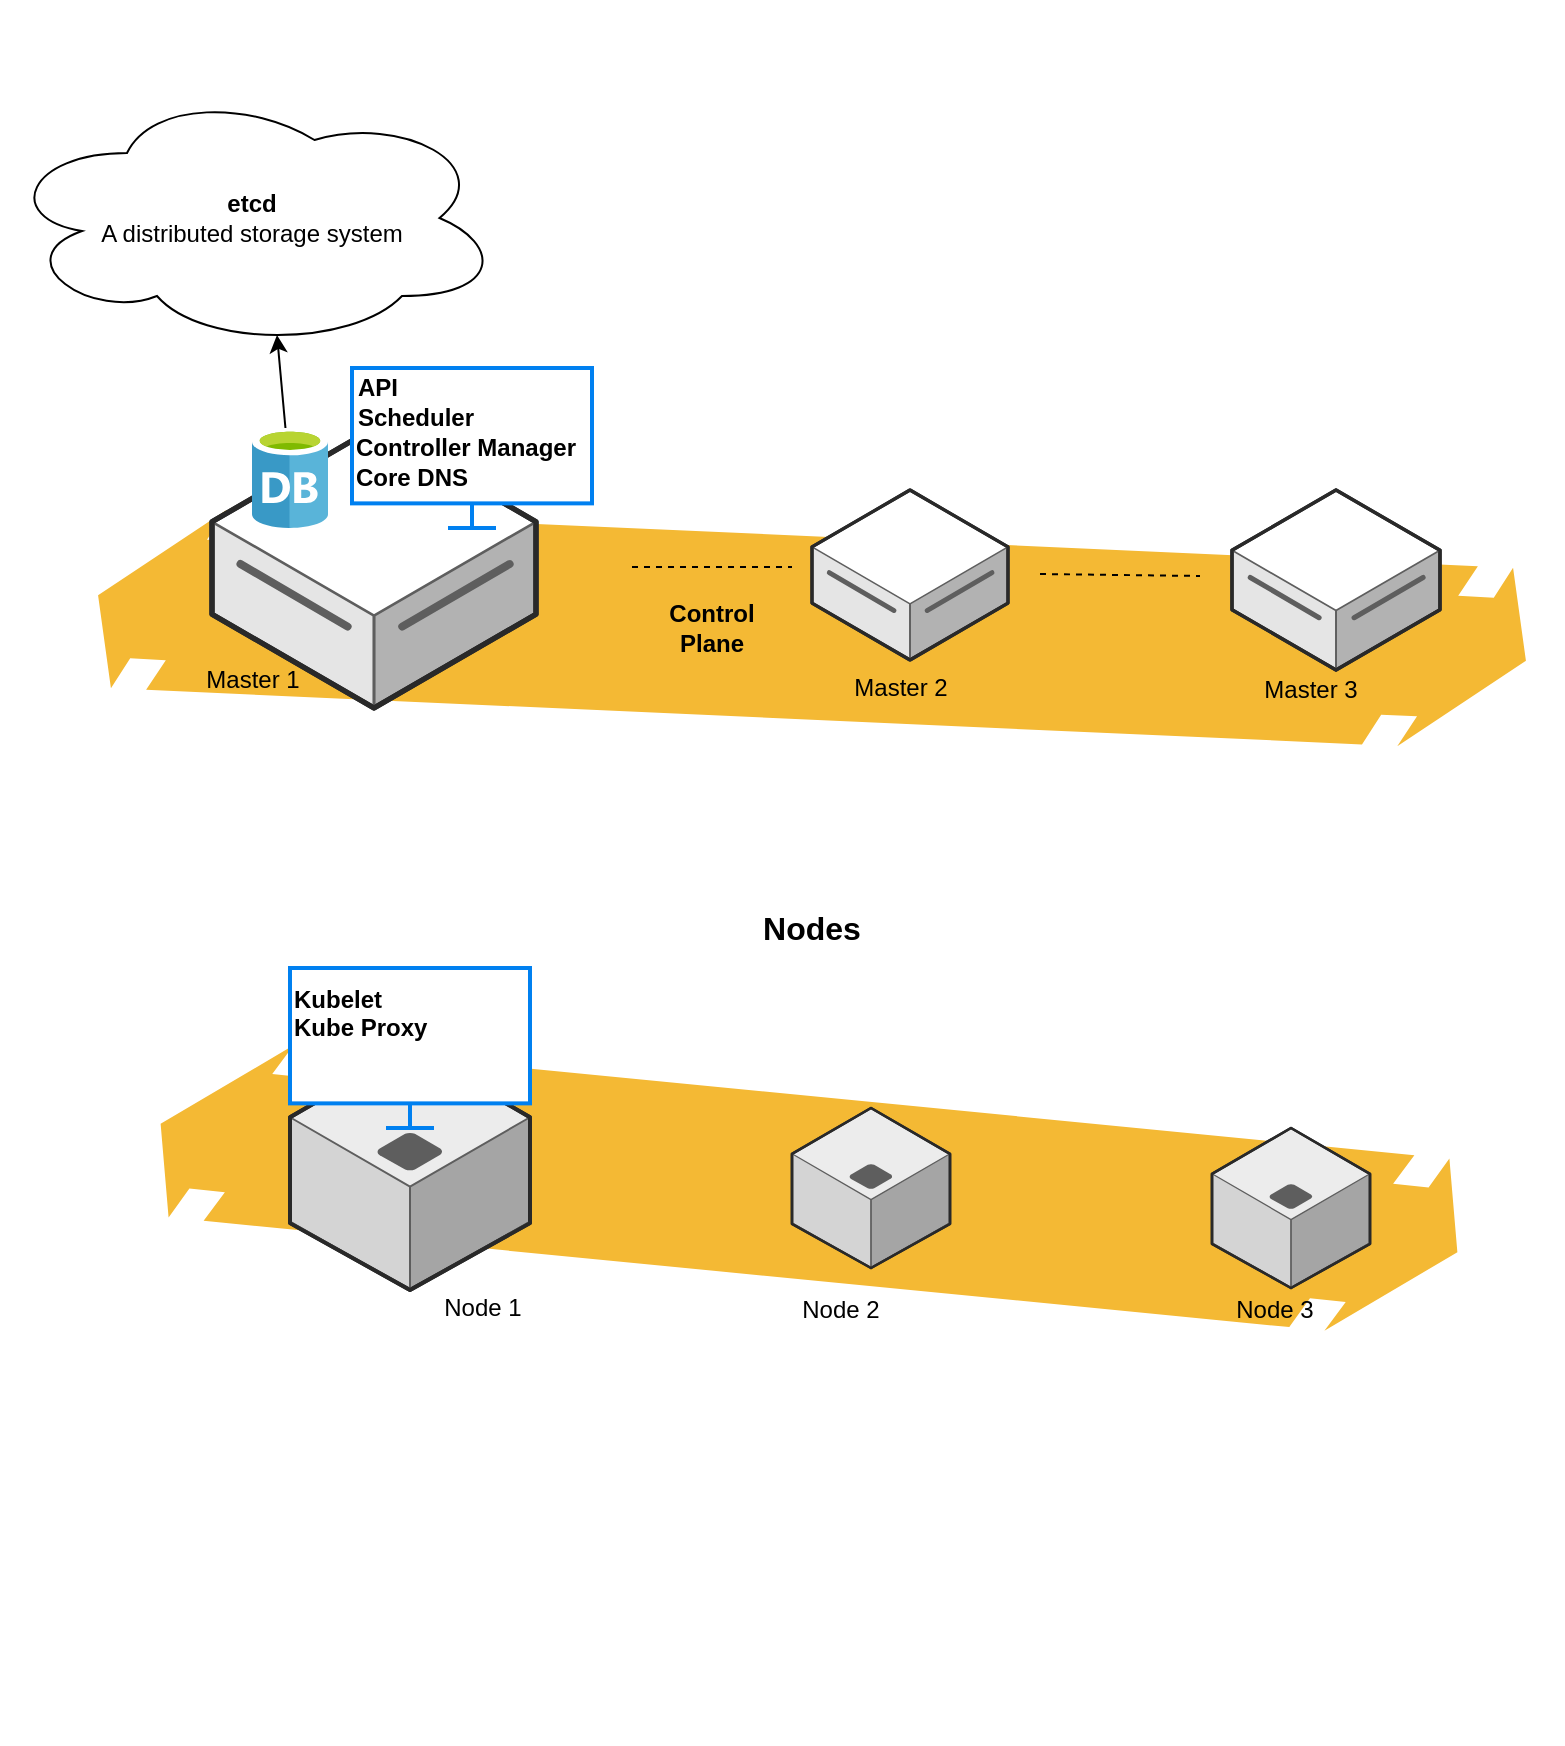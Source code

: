 <mxfile version="12.2.2" type="device" pages="1"><diagram id="Ls5wltKooMMXAgctBHnE" name="Page-1"><mxGraphModel dx="854" dy="1659" grid="1" gridSize="10" guides="1" tooltips="1" connect="1" arrows="1" fold="1" page="1" pageScale="1" pageWidth="827" pageHeight="1169" background="none" math="0" shadow="0"><root><mxCell id="0"/><mxCell id="1" parent="0"/><mxCell id="lqUvk5dMH3AsMVFtjfV9-41" value="" style="verticalLabelPosition=bottom;html=1;verticalAlign=top;strokeWidth=1;align=center;outlineConnect=0;dashed=0;outlineConnect=0;shape=mxgraph.aws3d.flatDoubleEdge;fillColor=#000000;aspect=fixed;rotation=-24;" parent="1" vertex="1"><mxGeometry x="110" y="420" width="597" height="340" as="geometry"/></mxCell><mxCell id="lqUvk5dMH3AsMVFtjfV9-23" value="" style="verticalLabelPosition=bottom;html=1;verticalAlign=top;strokeWidth=1;align=center;outlineConnect=0;dashed=0;outlineConnect=0;shape=mxgraph.aws3d.flatDoubleEdge;fillColor=#000000;aspect=fixed;rotation=-27;" parent="1" vertex="1"><mxGeometry x="84" y="124.5" width="652" height="371" as="geometry"/></mxCell><mxCell id="lqUvk5dMH3AsMVFtjfV9-3" value="" style="verticalLabelPosition=bottom;html=1;verticalAlign=top;strokeWidth=1;align=center;outlineConnect=0;dashed=0;outlineConnect=0;shape=mxgraph.aws3d.dataServer;strokeColor=#5E5E5E;aspect=fixed;" parent="1" vertex="1"><mxGeometry x="110" y="210" width="162" height="140" as="geometry"/></mxCell><mxCell id="lqUvk5dMH3AsMVFtjfV9-4" value="" style="verticalLabelPosition=bottom;html=1;verticalAlign=top;strokeWidth=1;align=center;outlineConnect=0;dashed=0;outlineConnect=0;shape=mxgraph.aws3d.dataServer;strokeColor=#5E5E5E;aspect=fixed;" parent="1" vertex="1"><mxGeometry x="410" y="241" width="98" height="85" as="geometry"/></mxCell><mxCell id="lqUvk5dMH3AsMVFtjfV9-5" value="" style="verticalLabelPosition=bottom;html=1;verticalAlign=top;strokeWidth=1;align=center;outlineConnect=0;dashed=0;outlineConnect=0;shape=mxgraph.aws3d.dataServer;strokeColor=#5E5E5E;aspect=fixed;" parent="1" vertex="1"><mxGeometry x="620" y="241" width="104" height="90" as="geometry"/></mxCell><mxCell id="lqUvk5dMH3AsMVFtjfV9-9" value="&lt;b&gt;etcd&lt;/b&gt;&lt;br&gt;A distributed storage system" style="ellipse;shape=cloud;whiteSpace=wrap;html=1;" parent="1" vertex="1"><mxGeometry x="5" y="40" width="250" height="130" as="geometry"/></mxCell><mxCell id="lqUvk5dMH3AsMVFtjfV9-14" value="" style="endArrow=classic;html=1;entryX=0.55;entryY=0.95;entryDx=0;entryDy=0;entryPerimeter=0;" parent="1" source="lqUvk5dMH3AsMVFtjfV9-18" target="lqUvk5dMH3AsMVFtjfV9-9" edge="1"><mxGeometry width="50" height="50" relative="1" as="geometry"><mxPoint x="141.889" y="200" as="sourcePoint"/><mxPoint x="170" y="170" as="targetPoint"/><Array as="points"/></mxGeometry></mxCell><mxCell id="lqUvk5dMH3AsMVFtjfV9-18" value="" style="aspect=fixed;html=1;points=[];align=center;image;fontSize=12;image=img/lib/mscae/Database_General.svg;" parent="1" vertex="1"><mxGeometry x="130" y="210" width="38" height="50" as="geometry"/></mxCell><mxCell id="lqUvk5dMH3AsMVFtjfV9-19" value="" style="endArrow=none;dashed=1;html=1;" parent="1" edge="1"><mxGeometry width="50" height="50" relative="1" as="geometry"><mxPoint x="320" y="279.5" as="sourcePoint"/><mxPoint x="400" y="279.5" as="targetPoint"/></mxGeometry></mxCell><mxCell id="lqUvk5dMH3AsMVFtjfV9-22" value="&lt;b&gt;Control Plane&lt;/b&gt;" style="text;html=1;strokeColor=none;fillColor=none;align=center;verticalAlign=middle;whiteSpace=wrap;rounded=0;" parent="1" vertex="1"><mxGeometry x="340" y="300" width="40" height="20" as="geometry"/></mxCell><mxCell id="lqUvk5dMH3AsMVFtjfV9-26" value="Master 1" style="text;html=1;strokeColor=none;fillColor=none;align=center;verticalAlign=middle;whiteSpace=wrap;rounded=0;" parent="1" vertex="1"><mxGeometry x="100.5" y="326" width="59" height="20" as="geometry"/></mxCell><mxCell id="lqUvk5dMH3AsMVFtjfV9-27" value="Master 2" style="text;html=1;strokeColor=none;fillColor=none;align=center;verticalAlign=middle;whiteSpace=wrap;rounded=0;" parent="1" vertex="1"><mxGeometry x="425" y="330" width="59" height="20" as="geometry"/></mxCell><mxCell id="lqUvk5dMH3AsMVFtjfV9-28" value="Master 3" style="text;html=1;strokeColor=none;fillColor=none;align=center;verticalAlign=middle;whiteSpace=wrap;rounded=0;" parent="1" vertex="1"><mxGeometry x="630" y="331" width="59" height="20" as="geometry"/></mxCell><mxCell id="lqUvk5dMH3AsMVFtjfV9-30" value="" style="html=1;verticalLabelPosition=bottom;align=center;labelBackgroundColor=#ffffff;verticalAlign=top;strokeWidth=2;strokeColor=#0080F0;fillColor=#ffffff;shadow=0;dashed=0;shape=mxgraph.ios7.icons.monitor;" parent="1" vertex="1"><mxGeometry x="180" y="180" width="120" height="80" as="geometry"/></mxCell><mxCell id="lqUvk5dMH3AsMVFtjfV9-31" value="&lt;b&gt;API&lt;/b&gt;" style="text;html=1;strokeColor=none;fillColor=none;align=left;verticalAlign=middle;whiteSpace=wrap;rounded=0;" parent="1" vertex="1"><mxGeometry x="180.5" y="180" width="31" height="20" as="geometry"/></mxCell><mxCell id="lqUvk5dMH3AsMVFtjfV9-32" value="&lt;b&gt;Scheduler&lt;/b&gt;" style="text;html=1;strokeColor=none;fillColor=none;align=left;verticalAlign=middle;whiteSpace=wrap;rounded=0;" parent="1" vertex="1"><mxGeometry x="180.5" y="195" width="40" height="20" as="geometry"/></mxCell><mxCell id="lqUvk5dMH3AsMVFtjfV9-33" value="&lt;b&gt;Controller Manager&lt;/b&gt;" style="text;html=1;strokeColor=none;fillColor=none;align=left;verticalAlign=middle;whiteSpace=wrap;rounded=0;" parent="1" vertex="1"><mxGeometry x="180" y="210" width="130" height="20" as="geometry"/></mxCell><mxCell id="lqUvk5dMH3AsMVFtjfV9-36" value="&lt;b&gt;Core DNS&lt;/b&gt;" style="text;html=1;strokeColor=none;fillColor=none;align=left;verticalAlign=middle;whiteSpace=wrap;rounded=0;" parent="1" vertex="1"><mxGeometry x="180" y="225" width="110" height="20" as="geometry"/></mxCell><mxCell id="lqUvk5dMH3AsMVFtjfV9-38" value="" style="verticalLabelPosition=bottom;html=1;verticalAlign=top;strokeWidth=1;align=center;outlineConnect=0;dashed=0;outlineConnect=0;shape=mxgraph.aws3d.application_server;fillColor=#ECECEC;strokeColor=#5E5E5E;aspect=fixed;" parent="1" vertex="1"><mxGeometry x="149" y="520" width="120" height="121" as="geometry"/></mxCell><mxCell id="lqUvk5dMH3AsMVFtjfV9-39" value="" style="verticalLabelPosition=bottom;html=1;verticalAlign=top;strokeWidth=1;align=center;outlineConnect=0;dashed=0;outlineConnect=0;shape=mxgraph.aws3d.application_server;fillColor=#ECECEC;strokeColor=#5E5E5E;aspect=fixed;" parent="1" vertex="1"><mxGeometry x="400" y="550" width="79" height="80" as="geometry"/></mxCell><mxCell id="lqUvk5dMH3AsMVFtjfV9-40" value="" style="verticalLabelPosition=bottom;html=1;verticalAlign=top;strokeWidth=1;align=center;outlineConnect=0;dashed=0;outlineConnect=0;shape=mxgraph.aws3d.application_server;fillColor=#ECECEC;strokeColor=#5E5E5E;aspect=fixed;" parent="1" vertex="1"><mxGeometry x="610" y="560" width="79" height="80" as="geometry"/></mxCell><mxCell id="lqUvk5dMH3AsMVFtjfV9-20" value="" style="endArrow=none;dashed=1;html=1;" parent="1" edge="1"><mxGeometry width="50" height="50" relative="1" as="geometry"><mxPoint x="524" y="283" as="sourcePoint"/><mxPoint x="604" y="284" as="targetPoint"/></mxGeometry></mxCell><mxCell id="lqUvk5dMH3AsMVFtjfV9-42" value="" style="html=1;verticalLabelPosition=bottom;align=center;labelBackgroundColor=#ffffff;verticalAlign=top;strokeWidth=2;strokeColor=#0080F0;fillColor=#ffffff;shadow=0;dashed=0;shape=mxgraph.ios7.icons.monitor;" parent="1" vertex="1"><mxGeometry x="149" y="480" width="120" height="80" as="geometry"/></mxCell><mxCell id="lqUvk5dMH3AsMVFtjfV9-43" value="&lt;b&gt;Kubelet&lt;/b&gt;" style="text;html=1;strokeColor=none;fillColor=none;align=left;verticalAlign=middle;whiteSpace=wrap;rounded=0;" parent="1" vertex="1"><mxGeometry x="149" y="485.5" width="59" height="20" as="geometry"/></mxCell><mxCell id="lqUvk5dMH3AsMVFtjfV9-44" value="&lt;b&gt;Kube Proxy&lt;/b&gt;" style="text;html=1;strokeColor=none;fillColor=none;align=left;verticalAlign=middle;whiteSpace=wrap;rounded=0;" parent="1" vertex="1"><mxGeometry x="149" y="500" width="71" height="20" as="geometry"/></mxCell><mxCell id="0mG74M7fDeReyAEw1wo5-1" value="&lt;font style=&quot;font-size: 16px&quot;&gt;&lt;b&gt;Nodes&lt;/b&gt;&lt;/font&gt;" style="text;html=1;strokeColor=none;fillColor=none;align=center;verticalAlign=middle;whiteSpace=wrap;rounded=0;" vertex="1" parent="1"><mxGeometry x="370" y="450" width="80" height="20" as="geometry"/></mxCell><mxCell id="0mG74M7fDeReyAEw1wo5-2" value="Node 1" style="text;html=1;strokeColor=none;fillColor=none;align=center;verticalAlign=middle;whiteSpace=wrap;rounded=0;" vertex="1" parent="1"><mxGeometry x="214.5" y="640" width="61" height="20" as="geometry"/></mxCell><mxCell id="0mG74M7fDeReyAEw1wo5-4" value="Node 2" style="text;html=1;strokeColor=none;fillColor=none;align=center;verticalAlign=middle;whiteSpace=wrap;rounded=0;" vertex="1" parent="1"><mxGeometry x="393.5" y="641" width="61" height="20" as="geometry"/></mxCell><mxCell id="0mG74M7fDeReyAEw1wo5-5" value="Node 3" style="text;html=1;strokeColor=none;fillColor=none;align=center;verticalAlign=middle;whiteSpace=wrap;rounded=0;" vertex="1" parent="1"><mxGeometry x="611" y="641" width="61" height="20" as="geometry"/></mxCell></root></mxGraphModel></diagram></mxfile>